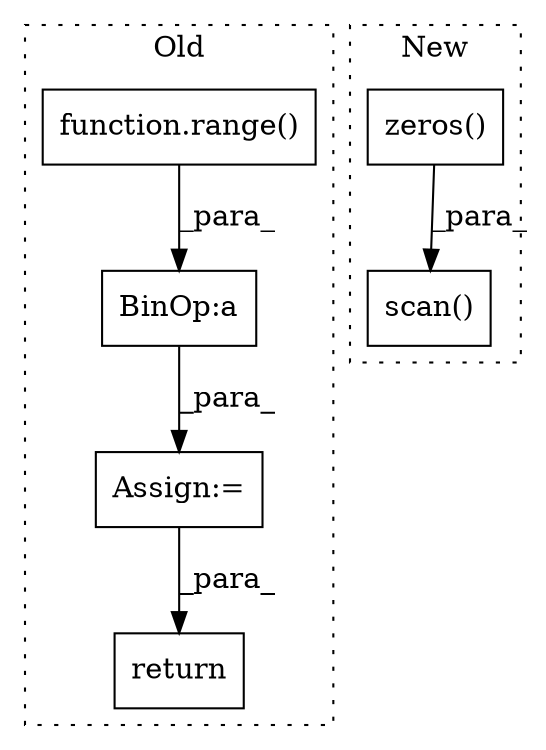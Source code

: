 digraph G {
subgraph cluster0 {
1 [label="return" a="93" s="11237" l="7" shape="box"];
4 [label="Assign:=" a="68" s="11214" l="3" shape="box"];
5 [label="function.range()" a="75" s="11027,11048" l="6,1" shape="box"];
6 [label="BinOp:a" a="82" s="11223" l="3" shape="box"];
label = "Old";
style="dotted";
}
subgraph cluster1 {
2 [label="scan()" a="75" s="11024,11092" l="9,31" shape="box"];
3 [label="zeros()" a="75" s="11050,11062" l="10,1" shape="box"];
label = "New";
style="dotted";
}
3 -> 2 [label="_para_"];
4 -> 1 [label="_para_"];
5 -> 6 [label="_para_"];
6 -> 4 [label="_para_"];
}